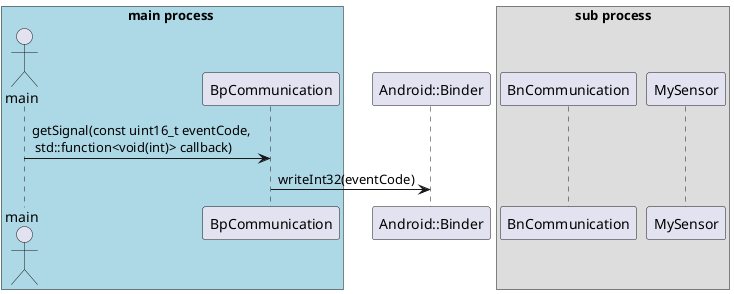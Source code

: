 @startuml
box main process #LightBlue
actor main
participant BpCommunication
end box
participant "Android::Binder" as binder
box sub process
participant BnCommunication
participant MySensor
end box

main -> BpCommunication: getSignal(const uint16_t eventCode, \n std::function<void(int)> callback)
BpCommunication -> binder: writeInt32(eventCode)
@enduml